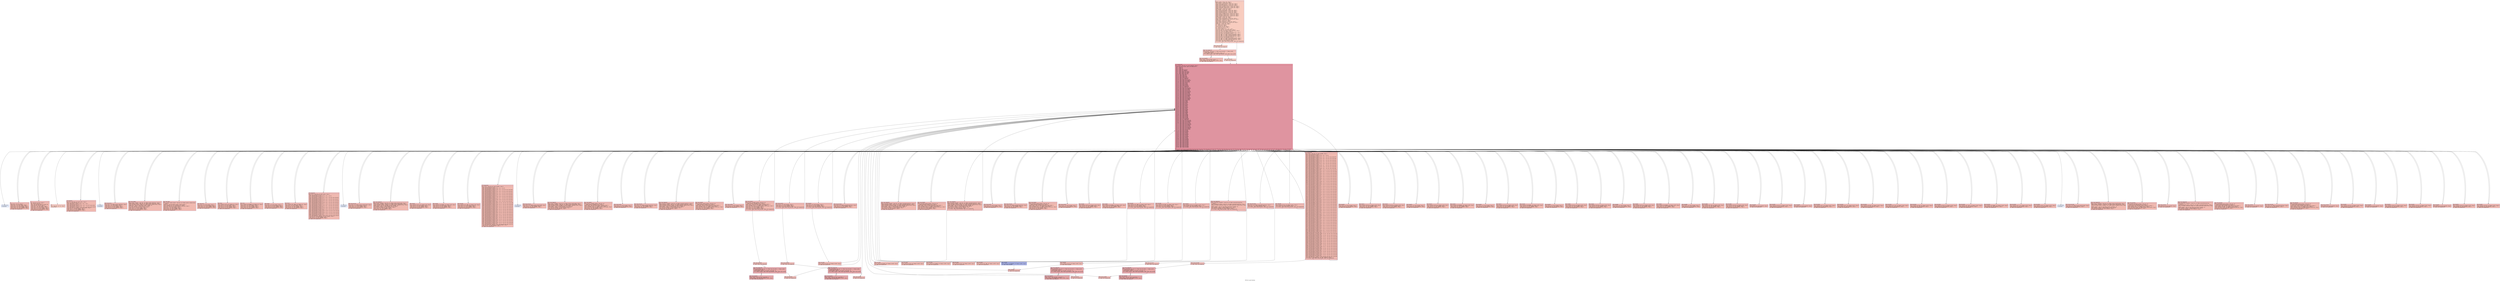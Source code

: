 digraph "CFG for 'is_even' function" {
	label="CFG for 'is_even' function";

	Node0x572b60436780 [shape=record,color="#3d50c3ff", style=filled, fillcolor="#f08b6e70" fontname="Courier",label="{1:\l|  %dummy.var245 = alloca i32, align 4\l  %cff.state175 = alloca i32, align 4\l  %fake.counter.phialloca170 = alloca i32, align 4\l  %fake.counter138.phialloca = alloca i32, align 4\l  %fake.counter145.phialloca = alloca i32, align 4\l  %fake.counter.reload171.alloca = alloca i32, align 4\l  %fake.counter138.reload.alloca = alloca i32, align 4\l  %fake.counter145.reload.alloca = alloca i32, align 4\l  %dummy.var127 = alloca i32, align 4\l  %cff.state96 = alloca i32, align 4\l  %fake.counter.phialloca90 = alloca i32, align 4\l  %fake.counter51.phialloca = alloca i32, align 4\l  %fake.counter58.phialloca = alloca i32, align 4\l  %fake.counter65.phialloca = alloca i32, align 4\l  %fake.counter.reload91.alloca = alloca i32, align 4\l  %fake.counter51.reload.alloca = alloca i32, align 4\l  %fake.counter58.reload.alloca = alloca i32, align 4\l  %fake.counter65.reload.alloca = alloca i32, align 4\l  %dummy.var40 = alloca i32, align 4\l  %cff.state22 = alloca i32, align 4\l  %fake.counter.phialloca19 = alloca i32, align 4\l  %fake.counter.reload20.alloca = alloca i32, align 4\l  %dummy.var8 = alloca i32, align 4\l  %cff.state2 = alloca i32, align 4\l  %fake.counter.phialloca = alloca i32, align 4\l  %fake.counter.reload.alloca = alloca i32, align 4\l  %dummy.var = alloca i32, align 4\l  %cff.state = alloca i32, align 4\l  %2 = alloca i32, align 4\l  %3 = alloca i32, align 4\l  store i32 %0, ptr %3, align 4\l  %4 = load i32, ptr %3, align 4\l  %5 = icmp eq i32 %4, 0\l  %cff.init = select i1 %5, i32 1, i32 2\l  store i32 %cff.init, ptr %cff.state, align 4\l  store i32 undef, ptr %fake.counter.phialloca, align 4\l  store i32 4, ptr %cff.state2, align 4\l  store i32 undef, ptr %fake.counter.phialloca19, align 4\l  store i32 14, ptr %cff.state22, align 4\l  store i32 undef, ptr %fake.counter.phialloca90, align 4\l  store i32 undef, ptr %fake.counter51.phialloca, align 4\l  store i32 undef, ptr %fake.counter58.phialloca, align 4\l  store i32 undef, ptr %fake.counter65.phialloca, align 4\l  store i32 24, ptr %cff.state96, align 4\l  store i32 undef, ptr %fake.counter.phialloca170, align 4\l  store i32 undef, ptr %fake.counter138.phialloca, align 4\l  store i32 undef, ptr %fake.counter145.phialloca, align 4\l  store i32 64, ptr %cff.state175, align 4\l  br i1 false, label %fake.loop.entry246, label %cff.dispatch176\l|{<s0>T|<s1>F}}"];
	Node0x572b60436780:s0 -> Node0x572b60560d80;
	Node0x572b60436780:s1 -> Node0x572b604ed6b0;
	Node0x572b60436a90 [shape=record,color="#3d50c3ff", style=filled, fillcolor="#de614d70" fontname="Courier",label="{6:\l|  store i32 1, ptr %2, align 4\l  store i32 3, ptr %cff.state, align 4\l  store i32 4, ptr %cff.state2, align 4\l  store i32 14, ptr %cff.state22, align 4\l  store i32 24, ptr %cff.state96, align 4\l  store i32 64, ptr %cff.state175, align 4\l  br label %cff.dispatch176\l}"];
	Node0x572b60436a90 -> Node0x572b604ed6b0;
	Node0x572b60436af0 [shape=record,color="#3d50c3ff", style=filled, fillcolor="#de614d70" fontname="Courier",label="{7:\l|  %8 = load i32, ptr %3, align 4\l  %9 = sub nsw i32 %8, 1\l  %10 = call i32 @is_odd(i32 noundef %9)\l  store i32 %10, ptr %2, align 4\l  store i32 3, ptr %cff.state, align 4\l  store i32 4, ptr %cff.state2, align 4\l  store i32 14, ptr %cff.state22, align 4\l  store i32 24, ptr %cff.state96, align 4\l  store i32 64, ptr %cff.state175, align 4\l  br label %cff.dispatch176\l}"];
	Node0x572b60436af0 -> Node0x572b604ed6b0;
	Node0x572b60436ca0 [shape=record,color="#3d50c3ff", style=filled, fillcolor="#f08b6e70" fontname="Courier",label="{11:\l|  %12 = load i32, ptr %2, align 4\l  ret i32 %12\l}"];
	Node0x572b60448760 [shape=record,color="#3d50c3ff", style=filled, fillcolor="#de614d70" fontname="Courier",label="{cff.dispatch:\l|  %cff.cur = load i32, ptr %cff.state, align 4\l  %13 = icmp eq i32 %cff.cur, 1\l  %cff.case.select = select i1 %13, i32 1, i32 5\l  %14 = icmp eq i32 %cff.cur, 2\l  %cff.case.select6 = select i1 %14, i32 2, i32 %cff.case.select\l  %15 = icmp eq i32 %cff.cur, 3\l  %cff.case.select7 = select i1 %15, i32 3, i32 %cff.case.select6\l  store i32 %cff.case.select7, ptr %cff.state2, align 4\l  store i32 14, ptr %cff.state22, align 4\l  store i32 24, ptr %cff.state96, align 4\l  store i32 64, ptr %cff.state175, align 4\l  br label %cff.dispatch176\l}"];
	Node0x572b60448760 -> Node0x572b604ed6b0;
	Node0x572b604487f0 [shape=record,color="#3d50c3ff", style=filled, fillcolor="#c7d7f070" fontname="Courier",label="{cff.default:\l|  unreachable\l}"];
	Node0x572b6044f770 [shape=record,color="#3d50c3ff", style=filled, fillcolor="#de614d70" fontname="Courier",label="{fake.loop.entry:\l|  store i32 0, ptr %fake.counter.phialloca, align 4\l  store i32 7, ptr %cff.state2, align 4\l  store i32 14, ptr %cff.state22, align 4\l  store i32 24, ptr %cff.state96, align 4\l  store i32 64, ptr %cff.state175, align 4\l  br label %cff.dispatch176\l}"];
	Node0x572b6044f770 -> Node0x572b604ed6b0;
	Node0x572b6044f800 [shape=record,color="#3d50c3ff", style=filled, fillcolor="#de614d70" fontname="Courier",label="{fake.loop.header:\l|  %fake.counter.reload1 = load i32, ptr %fake.counter.phialloca, align 4\l  %fake.counter.reload = load i32, ptr %fake.counter.phialloca, align 4\l  store i32 %fake.counter.reload, ptr %fake.counter.reload.alloca, align 4\l  %fake.cond = icmp slt i32 %fake.counter.reload1, 10\l  %cff.next = select i1 %fake.cond, i32 8, i32 9\l  store i32 %cff.next, ptr %cff.state2, align 4\l  store i32 14, ptr %cff.state22, align 4\l  store i32 24, ptr %cff.state96, align 4\l  store i32 64, ptr %cff.state175, align 4\l  br label %cff.dispatch176\l}"];
	Node0x572b6044f800 -> Node0x572b604ed6b0;
	Node0x572b6044f890 [shape=record,color="#3d50c3ff", style=filled, fillcolor="#de614d70" fontname="Courier",label="{fake.loop.body:\l|  %fake.counter.reload.reload = load i32, ptr %fake.counter.reload.alloca,\l... align 4\l  %fake.inc = add i32 %fake.counter.reload.reload, 1\l  store volatile i32 120, ptr %dummy.var, align 4\l  store i32 %fake.inc, ptr %fake.counter.phialloca, align 4\l  store i32 7, ptr %cff.state2, align 4\l  store i32 14, ptr %cff.state22, align 4\l  store i32 24, ptr %cff.state96, align 4\l  store i32 64, ptr %cff.state175, align 4\l  br label %cff.dispatch176\l}"];
	Node0x572b6044f890 -> Node0x572b604ed6b0;
	Node0x572b6044f920 [shape=record,color="#3d50c3ff", style=filled, fillcolor="#de614d70" fontname="Courier",label="{fake.loop.exit:\l|  store i32 4, ptr %cff.state2, align 4\l  store i32 14, ptr %cff.state22, align 4\l  store i32 24, ptr %cff.state96, align 4\l  store i32 64, ptr %cff.state175, align 4\l  br label %cff.dispatch176\l}"];
	Node0x572b6044f920 -> Node0x572b604ed6b0;
	Node0x572b60450130 [shape=record,color="#3d50c3ff", style=filled, fillcolor="#de614d70" fontname="Courier",label="{fake.then:\l|  store volatile i32 70, ptr %dummy.var, align 4\l  store i32 12, ptr %cff.state2, align 4\l  store i32 14, ptr %cff.state22, align 4\l  store i32 24, ptr %cff.state96, align 4\l  store i32 64, ptr %cff.state175, align 4\l  br label %cff.dispatch176\l}"];
	Node0x572b60450130 -> Node0x572b604ed6b0;
	Node0x572b604501c0 [shape=record,color="#3d50c3ff", style=filled, fillcolor="#de614d70" fontname="Courier",label="{fake.else:\l|  store volatile i32 967680, ptr %dummy.var, align 4\l  store i32 12, ptr %cff.state2, align 4\l  store i32 14, ptr %cff.state22, align 4\l  store i32 24, ptr %cff.state96, align 4\l  store i32 64, ptr %cff.state175, align 4\l  br label %cff.dispatch176\l}"];
	Node0x572b604501c0 -> Node0x572b604ed6b0;
	Node0x572b60450250 [shape=record,color="#3d50c3ff", style=filled, fillcolor="#de614d70" fontname="Courier",label="{fake.merge:\l|  store i32 4, ptr %cff.state2, align 4\l  store i32 14, ptr %cff.state22, align 4\l  store i32 24, ptr %cff.state96, align 4\l  store i32 64, ptr %cff.state175, align 4\l  br label %cff.dispatch176\l}"];
	Node0x572b60450250 -> Node0x572b604ed6b0;
	Node0x572b60450670 [shape=record,color="#3d50c3ff", style=filled, fillcolor="#de614d70" fontname="Courier",label="{fake.block:\l|  store volatile i32 -8200, ptr %dummy.var, align 4\l  store i32 4, ptr %cff.state2, align 4\l  store i32 14, ptr %cff.state22, align 4\l  store i32 24, ptr %cff.state96, align 4\l  store i32 64, ptr %cff.state175, align 4\l  br label %cff.dispatch176\l}"];
	Node0x572b60450670 -> Node0x572b604ed6b0;
	Node0x572b6044fa60 [shape=record,color="#3d50c3ff", style=filled, fillcolor="#de614d70" fontname="Courier",label="{cff.dispatch3:\l|  %cff.cur5 = load i32, ptr %cff.state2, align 4\l  %16 = icmp eq i32 %cff.cur5, 1\l  %cff.case.select26 = select i1 %16, i32 1, i32 15\l  %17 = icmp eq i32 %cff.cur5, 2\l  %cff.case.select27 = select i1 %17, i32 2, i32 %cff.case.select26\l  %18 = icmp eq i32 %cff.cur5, 3\l  %cff.case.select28 = select i1 %18, i32 3, i32 %cff.case.select27\l  %19 = icmp eq i32 %cff.cur5, 4\l  %cff.case.select29 = select i1 %19, i32 4, i32 %cff.case.select28\l  %20 = icmp eq i32 %cff.cur5, 5\l  %cff.case.select30 = select i1 %20, i32 5, i32 %cff.case.select29\l  %21 = icmp eq i32 %cff.cur5, 6\l  %cff.case.select31 = select i1 %21, i32 6, i32 %cff.case.select30\l  %22 = icmp eq i32 %cff.cur5, 7\l  %cff.case.select32 = select i1 %22, i32 7, i32 %cff.case.select31\l  %23 = icmp eq i32 %cff.cur5, 8\l  %cff.case.select33 = select i1 %23, i32 8, i32 %cff.case.select32\l  %24 = icmp eq i32 %cff.cur5, 9\l  %cff.case.select34 = select i1 %24, i32 9, i32 %cff.case.select33\l  %25 = icmp eq i32 %cff.cur5, 10\l  %cff.case.select35 = select i1 %25, i32 10, i32 %cff.case.select34\l  %26 = icmp eq i32 %cff.cur5, 11\l  %cff.case.select36 = select i1 %26, i32 11, i32 %cff.case.select35\l  %27 = icmp eq i32 %cff.cur5, 12\l  %cff.case.select37 = select i1 %27, i32 12, i32 %cff.case.select36\l  %28 = icmp eq i32 %cff.cur5, 13\l  %cff.case.select38 = select i1 %28, i32 13, i32 %cff.case.select37\l  store i32 %cff.case.select38, ptr %cff.state22, align 4\l  store i32 24, ptr %cff.state96, align 4\l  store i32 64, ptr %cff.state175, align 4\l  br label %cff.dispatch176\l}"];
	Node0x572b6044fa60 -> Node0x572b604ed6b0;
	Node0x572b6044fac0 [shape=record,color="#3d50c3ff", style=filled, fillcolor="#c7d7f070" fontname="Courier",label="{cff.default4:\l|  unreachable\l}"];
	Node0x572b604695e0 [shape=record,color="#3d50c3ff", style=filled, fillcolor="#de614d70" fontname="Courier",label="{fake.loop.entry9:\l|  store i32 0, ptr %fake.counter.phialloca19, align 4\l  store i32 17, ptr %cff.state22, align 4\l  store i32 24, ptr %cff.state96, align 4\l  store i32 64, ptr %cff.state175, align 4\l  br label %cff.dispatch176\l}"];
	Node0x572b604695e0 -> Node0x572b604ed6b0;
	Node0x572b60469640 [shape=record,color="#3d50c3ff", style=filled, fillcolor="#de614d70" fontname="Courier",label="{fake.loop.header10:\l|  %fake.counter.reload21 = load i32, ptr %fake.counter.phialloca19, align 4\l  %fake.counter.reload20 = load i32, ptr %fake.counter.phialloca19, align 4\l  store i32 %fake.counter.reload20, ptr %fake.counter.reload20.alloca, align 4\l  %fake.cond13 = icmp slt i32 %fake.counter.reload21, 10\l  %cff.next39 = select i1 %fake.cond13, i32 18, i32 19\l  store i32 %cff.next39, ptr %cff.state22, align 4\l  store i32 24, ptr %cff.state96, align 4\l  store i32 64, ptr %cff.state175, align 4\l  br label %cff.dispatch176\l}"];
	Node0x572b60469640 -> Node0x572b604ed6b0;
	Node0x572b604696d0 [shape=record,color="#3d50c3ff", style=filled, fillcolor="#de614d70" fontname="Courier",label="{fake.loop.body11:\l|  %fake.counter.reload20.reload = load i32, ptr\l... %fake.counter.reload20.alloca, align 4\l  %fake.inc14 = add i32 %fake.counter.reload20.reload, 1\l  store volatile i32 675, ptr %dummy.var8, align 4\l  store i32 %fake.inc14, ptr %fake.counter.phialloca19, align 4\l  store i32 17, ptr %cff.state22, align 4\l  store i32 24, ptr %cff.state96, align 4\l  store i32 64, ptr %cff.state175, align 4\l  br i1 false, label %fake.loop.entry259, label %cff.dispatch176\l|{<s0>T|<s1>F}}"];
	Node0x572b604696d0:s0 -> Node0x572b60561ca0;
	Node0x572b604696d0:s1 -> Node0x572b604ed6b0;
	Node0x572b60469760 [shape=record,color="#3d50c3ff", style=filled, fillcolor="#de614d70" fontname="Courier",label="{fake.loop.exit12:\l|  store i32 14, ptr %cff.state22, align 4\l  store i32 24, ptr %cff.state96, align 4\l  store i32 64, ptr %cff.state175, align 4\l  br i1 false, label %fake.loop.entry252, label %cff.dispatch176\l|{<s0>T|<s1>F}}"];
	Node0x572b60469760:s0 -> Node0x572b60561480;
	Node0x572b60469760:s1 -> Node0x572b604ed6b0;
	Node0x572b60469e30 [shape=record,color="#3d50c3ff", style=filled, fillcolor="#de614d70" fontname="Courier",label="{fake.then15:\l|  store volatile i32 70, ptr %dummy.var8, align 4\l  store i32 22, ptr %cff.state22, align 4\l  store i32 24, ptr %cff.state96, align 4\l  store i32 64, ptr %cff.state175, align 4\l  br label %cff.dispatch176\l}"];
	Node0x572b60469e30 -> Node0x572b604ed6b0;
	Node0x572b60469ec0 [shape=record,color="#3d50c3ff", style=filled, fillcolor="#de614d70" fontname="Courier",label="{fake.else16:\l|  store volatile i32 967680, ptr %dummy.var8, align 4\l  store i32 22, ptr %cff.state22, align 4\l  store i32 24, ptr %cff.state96, align 4\l  store i32 64, ptr %cff.state175, align 4\l  br label %cff.dispatch176\l}"];
	Node0x572b60469ec0 -> Node0x572b604ed6b0;
	Node0x572b60469f50 [shape=record,color="#3d50c3ff", style=filled, fillcolor="#de614d70" fontname="Courier",label="{fake.merge17:\l|  store i32 14, ptr %cff.state22, align 4\l  store i32 24, ptr %cff.state96, align 4\l  store i32 64, ptr %cff.state175, align 4\l  br i1 false, label %fake.block284, label %cff.dispatch176\l|{<s0>T|<s1>F}}"];
	Node0x572b60469f50:s0 -> Node0x572b60563c80;
	Node0x572b60469f50:s1 -> Node0x572b604ed6b0;
	Node0x572b6046a2b0 [shape=record,color="#3d50c3ff", style=filled, fillcolor="#de614d70" fontname="Courier",label="{fake.block18:\l|  store volatile i32 -1694, ptr %dummy.var8, align 4\l  store i32 14, ptr %cff.state22, align 4\l  store i32 24, ptr %cff.state96, align 4\l  store i32 64, ptr %cff.state175, align 4\l  br label %cff.dispatch176\l}"];
	Node0x572b6046a2b0 -> Node0x572b604ed6b0;
	Node0x572b604698a0 [shape=record,color="#3d50c3ff", style=filled, fillcolor="#de614d70" fontname="Courier",label="{cff.dispatch23:\l|  %cff.cur25 = load i32, ptr %cff.state22, align 4\l  %29 = icmp eq i32 %cff.cur25, 1\l  %cff.case.select100 = select i1 %29, i32 1, i32 25\l  %30 = icmp eq i32 %cff.cur25, 2\l  %cff.case.select101 = select i1 %30, i32 2, i32 %cff.case.select100\l  %31 = icmp eq i32 %cff.cur25, 3\l  %cff.case.select102 = select i1 %31, i32 3, i32 %cff.case.select101\l  %32 = icmp eq i32 %cff.cur25, 4\l  %cff.case.select103 = select i1 %32, i32 4, i32 %cff.case.select102\l  %33 = icmp eq i32 %cff.cur25, 5\l  %cff.case.select104 = select i1 %33, i32 5, i32 %cff.case.select103\l  %34 = icmp eq i32 %cff.cur25, 6\l  %cff.case.select105 = select i1 %34, i32 6, i32 %cff.case.select104\l  %35 = icmp eq i32 %cff.cur25, 7\l  %cff.case.select106 = select i1 %35, i32 7, i32 %cff.case.select105\l  %36 = icmp eq i32 %cff.cur25, 8\l  %cff.case.select107 = select i1 %36, i32 8, i32 %cff.case.select106\l  %37 = icmp eq i32 %cff.cur25, 9\l  %cff.case.select108 = select i1 %37, i32 9, i32 %cff.case.select107\l  %38 = icmp eq i32 %cff.cur25, 10\l  %cff.case.select109 = select i1 %38, i32 10, i32 %cff.case.select108\l  %39 = icmp eq i32 %cff.cur25, 11\l  %cff.case.select110 = select i1 %39, i32 11, i32 %cff.case.select109\l  %40 = icmp eq i32 %cff.cur25, 12\l  %cff.case.select111 = select i1 %40, i32 12, i32 %cff.case.select110\l  %41 = icmp eq i32 %cff.cur25, 13\l  %cff.case.select112 = select i1 %41, i32 13, i32 %cff.case.select111\l  %42 = icmp eq i32 %cff.cur25, 14\l  %cff.case.select113 = select i1 %42, i32 14, i32 %cff.case.select112\l  %43 = icmp eq i32 %cff.cur25, 15\l  %cff.case.select114 = select i1 %43, i32 15, i32 %cff.case.select113\l  %44 = icmp eq i32 %cff.cur25, 16\l  %cff.case.select115 = select i1 %44, i32 16, i32 %cff.case.select114\l  %45 = icmp eq i32 %cff.cur25, 17\l  %cff.case.select116 = select i1 %45, i32 17, i32 %cff.case.select115\l  %46 = icmp eq i32 %cff.cur25, 18\l  %cff.case.select117 = select i1 %46, i32 18, i32 %cff.case.select116\l  %47 = icmp eq i32 %cff.cur25, 19\l  %cff.case.select118 = select i1 %47, i32 19, i32 %cff.case.select117\l  %48 = icmp eq i32 %cff.cur25, 20\l  %cff.case.select119 = select i1 %48, i32 20, i32 %cff.case.select118\l  %49 = icmp eq i32 %cff.cur25, 21\l  %cff.case.select120 = select i1 %49, i32 21, i32 %cff.case.select119\l  %50 = icmp eq i32 %cff.cur25, 22\l  %cff.case.select121 = select i1 %50, i32 22, i32 %cff.case.select120\l  %51 = icmp eq i32 %cff.cur25, 23\l  %cff.case.select122 = select i1 %51, i32 23, i32 %cff.case.select121\l  store i32 %cff.case.select122, ptr %cff.state96, align 4\l  store i32 64, ptr %cff.state175, align 4\l  br label %cff.dispatch176\l}"];
	Node0x572b604698a0 -> Node0x572b604ed6b0;
	Node0x572b60469900 [shape=record,color="#3d50c3ff", style=filled, fillcolor="#c7d7f070" fontname="Courier",label="{cff.default24:\l|  unreachable\l}"];
	Node0x572b6049cff0 [shape=record,color="#3d50c3ff", style=filled, fillcolor="#de614d70" fontname="Courier",label="{fake.loop.entry41:\l|  store i32 0, ptr %fake.counter.phialloca90, align 4\l  store i32 27, ptr %cff.state96, align 4\l  store i32 64, ptr %cff.state175, align 4\l  br label %cff.dispatch176\l}"];
	Node0x572b6049cff0 -> Node0x572b604ed6b0;
	Node0x572b6049d050 [shape=record,color="#3d50c3ff", style=filled, fillcolor="#de614d70" fontname="Courier",label="{fake.loop.header42:\l|  %fake.counter.reload92 = load i32, ptr %fake.counter.phialloca90, align 4\l  %fake.counter.reload91 = load i32, ptr %fake.counter.phialloca90, align 4\l  store i32 %fake.counter.reload91, ptr %fake.counter.reload91.alloca, align 4\l  %fake.cond45 = icmp slt i32 %fake.counter.reload92, 10\l  %cff.next123 = select i1 %fake.cond45, i32 28, i32 29\l  store i32 %cff.next123, ptr %cff.state96, align 4\l  store i32 64, ptr %cff.state175, align 4\l  br label %cff.dispatch176\l}"];
	Node0x572b6049d050 -> Node0x572b604ed6b0;
	Node0x572b6049d0e0 [shape=record,color="#3d50c3ff", style=filled, fillcolor="#de614d70" fontname="Courier",label="{fake.loop.body43:\l|  %fake.counter.reload91.reload = load i32, ptr\l... %fake.counter.reload91.alloca, align 4\l  %fake.inc46 = add i32 %fake.counter.reload91.reload, 1\l  store volatile i32 756, ptr %dummy.var40, align 4\l  store i32 %fake.inc46, ptr %fake.counter.phialloca90, align 4\l  store i32 27, ptr %cff.state96, align 4\l  store i32 64, ptr %cff.state175, align 4\l  br label %cff.dispatch176\l}"];
	Node0x572b6049d0e0 -> Node0x572b604ed6b0;
	Node0x572b6049d170 [shape=record,color="#3d50c3ff", style=filled, fillcolor="#de614d70" fontname="Courier",label="{fake.loop.exit44:\l|  store i32 24, ptr %cff.state96, align 4\l  store i32 64, ptr %cff.state175, align 4\l  br label %cff.dispatch176\l}"];
	Node0x572b6049d170 -> Node0x572b604ed6b0;
	Node0x572b6049d750 [shape=record,color="#3d50c3ff", style=filled, fillcolor="#de614d70" fontname="Courier",label="{fake.loop.entry47:\l|  store i32 0, ptr %fake.counter51.phialloca, align 4\l  store i32 31, ptr %cff.state96, align 4\l  store i32 64, ptr %cff.state175, align 4\l  br label %cff.dispatch176\l}"];
	Node0x572b6049d750 -> Node0x572b604ed6b0;
	Node0x572b6049d7e0 [shape=record,color="#3d50c3ff", style=filled, fillcolor="#de614d70" fontname="Courier",label="{fake.loop.header48:\l|  %fake.counter51.reload93 = load i32, ptr %fake.counter51.phialloca, align 4\l  %fake.counter51.reload = load i32, ptr %fake.counter51.phialloca, align 4\l  store i32 %fake.counter51.reload, ptr %fake.counter51.reload.alloca, align 4\l  %fake.cond52 = icmp slt i32 %fake.counter51.reload93, 10\l  %cff.next124 = select i1 %fake.cond52, i32 32, i32 33\l  store i32 %cff.next124, ptr %cff.state96, align 4\l  store i32 64, ptr %cff.state175, align 4\l  br label %cff.dispatch176\l}"];
	Node0x572b6049d7e0 -> Node0x572b604ed6b0;
	Node0x572b6049d870 [shape=record,color="#3d50c3ff", style=filled, fillcolor="#de614d70" fontname="Courier",label="{fake.loop.body49:\l|  %fake.counter51.reload.reload = load i32, ptr\l... %fake.counter51.reload.alloca, align 4\l  %fake.inc53 = add i32 %fake.counter51.reload.reload, 1\l  store volatile i32 30, ptr %dummy.var40, align 4\l  store i32 %fake.inc53, ptr %fake.counter51.phialloca, align 4\l  store i32 31, ptr %cff.state96, align 4\l  store i32 64, ptr %cff.state175, align 4\l  br label %cff.dispatch176\l}"];
	Node0x572b6049d870 -> Node0x572b604ed6b0;
	Node0x572b6049d900 [shape=record,color="#3d50c3ff", style=filled, fillcolor="#de614d70" fontname="Courier",label="{fake.loop.exit50:\l|  store i32 24, ptr %cff.state96, align 4\l  store i32 64, ptr %cff.state175, align 4\l  br label %cff.dispatch176\l}"];
	Node0x572b6049d900 -> Node0x572b604ed6b0;
	Node0x572b6049dee0 [shape=record,color="#3d50c3ff", style=filled, fillcolor="#de614d70" fontname="Courier",label="{fake.loop.entry54:\l|  store i32 0, ptr %fake.counter58.phialloca, align 4\l  store i32 35, ptr %cff.state96, align 4\l  store i32 64, ptr %cff.state175, align 4\l  br label %cff.dispatch176\l}"];
	Node0x572b6049dee0 -> Node0x572b604ed6b0;
	Node0x572b6049df70 [shape=record,color="#3d50c3ff", style=filled, fillcolor="#de614d70" fontname="Courier",label="{fake.loop.header55:\l|  %fake.counter58.reload94 = load i32, ptr %fake.counter58.phialloca, align 4\l  %fake.counter58.reload = load i32, ptr %fake.counter58.phialloca, align 4\l  store i32 %fake.counter58.reload, ptr %fake.counter58.reload.alloca, align 4\l  %fake.cond59 = icmp slt i32 %fake.counter58.reload94, 10\l  %cff.next125 = select i1 %fake.cond59, i32 36, i32 37\l  store i32 %cff.next125, ptr %cff.state96, align 4\l  store i32 64, ptr %cff.state175, align 4\l  br label %cff.dispatch176\l}"];
	Node0x572b6049df70 -> Node0x572b604ed6b0;
	Node0x572b6049e000 [shape=record,color="#3d50c3ff", style=filled, fillcolor="#de614d70" fontname="Courier",label="{fake.loop.body56:\l|  %fake.counter58.reload.reload = load i32, ptr\l... %fake.counter58.reload.alloca, align 4\l  %fake.inc60 = add i32 %fake.counter58.reload.reload, 1\l  store volatile i32 32, ptr %dummy.var40, align 4\l  store i32 %fake.inc60, ptr %fake.counter58.phialloca, align 4\l  store i32 35, ptr %cff.state96, align 4\l  store i32 64, ptr %cff.state175, align 4\l  br label %cff.dispatch176\l}"];
	Node0x572b6049e000 -> Node0x572b604ed6b0;
	Node0x572b6049e090 [shape=record,color="#3d50c3ff", style=filled, fillcolor="#de614d70" fontname="Courier",label="{fake.loop.exit57:\l|  store i32 24, ptr %cff.state96, align 4\l  store i32 64, ptr %cff.state175, align 4\l  br label %cff.dispatch176\l}"];
	Node0x572b6049e090 -> Node0x572b604ed6b0;
	Node0x572b6049e670 [shape=record,color="#3d50c3ff", style=filled, fillcolor="#de614d70" fontname="Courier",label="{fake.loop.entry61:\l|  store i32 0, ptr %fake.counter65.phialloca, align 4\l  store i32 39, ptr %cff.state96, align 4\l  store i32 64, ptr %cff.state175, align 4\l  br label %cff.dispatch176\l}"];
	Node0x572b6049e670 -> Node0x572b604ed6b0;
	Node0x572b6049e700 [shape=record,color="#3d50c3ff", style=filled, fillcolor="#de614d70" fontname="Courier",label="{fake.loop.header62:\l|  %fake.counter65.reload95 = load i32, ptr %fake.counter65.phialloca, align 4\l  %fake.counter65.reload = load i32, ptr %fake.counter65.phialloca, align 4\l  store i32 %fake.counter65.reload, ptr %fake.counter65.reload.alloca, align 4\l  %fake.cond66 = icmp slt i32 %fake.counter65.reload95, 10\l  %cff.next126 = select i1 %fake.cond66, i32 40, i32 41\l  store i32 %cff.next126, ptr %cff.state96, align 4\l  store i32 64, ptr %cff.state175, align 4\l  br i1 false, label %fake.block286, label %cff.dispatch176\l|{<s0>T|<s1>F}}"];
	Node0x572b6049e700:s0 -> Node0x572b605640d0;
	Node0x572b6049e700:s1 -> Node0x572b604ed6b0;
	Node0x572b6049e790 [shape=record,color="#3d50c3ff", style=filled, fillcolor="#de614d70" fontname="Courier",label="{fake.loop.body63:\l|  %fake.counter65.reload.reload = load i32, ptr\l... %fake.counter65.reload.alloca, align 4\l  %fake.inc67 = add i32 %fake.counter65.reload.reload, 1\l  store volatile i32 17, ptr %dummy.var40, align 4\l  store i32 %fake.inc67, ptr %fake.counter65.phialloca, align 4\l  store i32 39, ptr %cff.state96, align 4\l  store i32 64, ptr %cff.state175, align 4\l  br label %cff.dispatch176\l}"];
	Node0x572b6049e790 -> Node0x572b604ed6b0;
	Node0x572b6049e820 [shape=record,color="#3d50c3ff", style=filled, fillcolor="#de614d70" fontname="Courier",label="{fake.loop.exit64:\l|  store i32 24, ptr %cff.state96, align 4\l  store i32 64, ptr %cff.state175, align 4\l  br label %cff.dispatch176\l}"];
	Node0x572b6049e820 -> Node0x572b604ed6b0;
	Node0x572b6049ee00 [shape=record,color="#3d50c3ff", style=filled, fillcolor="#de614d70" fontname="Courier",label="{fake.then68:\l|  store volatile i32 70, ptr %dummy.var40, align 4\l  store i32 44, ptr %cff.state96, align 4\l  store i32 64, ptr %cff.state175, align 4\l  br label %cff.dispatch176\l}"];
	Node0x572b6049ee00 -> Node0x572b604ed6b0;
	Node0x572b6049ee90 [shape=record,color="#3d50c3ff", style=filled, fillcolor="#de614d70" fontname="Courier",label="{fake.else69:\l|  store volatile i32 967680, ptr %dummy.var40, align 4\l  store i32 44, ptr %cff.state96, align 4\l  store i32 64, ptr %cff.state175, align 4\l  br label %cff.dispatch176\l}"];
	Node0x572b6049ee90 -> Node0x572b604ed6b0;
	Node0x572b6049ef20 [shape=record,color="#3d50c3ff", style=filled, fillcolor="#de614d70" fontname="Courier",label="{fake.merge70:\l|  store i32 24, ptr %cff.state96, align 4\l  store i32 64, ptr %cff.state175, align 4\l  br label %cff.dispatch176\l}"];
	Node0x572b6049ef20 -> Node0x572b604ed6b0;
	Node0x572b60470520 [shape=record,color="#3d50c3ff", style=filled, fillcolor="#de614d70" fontname="Courier",label="{fake.then71:\l|  store volatile i32 45, ptr %dummy.var40, align 4\l  store i32 47, ptr %cff.state96, align 4\l  store i32 64, ptr %cff.state175, align 4\l  br label %cff.dispatch176\l}"];
	Node0x572b60470520 -> Node0x572b604ed6b0;
	Node0x572b604705b0 [shape=record,color="#3d50c3ff", style=filled, fillcolor="#de614d70" fontname="Courier",label="{fake.else72:\l|  store volatile i32 144, ptr %dummy.var40, align 4\l  store i32 47, ptr %cff.state96, align 4\l  store i32 64, ptr %cff.state175, align 4\l  br label %cff.dispatch176\l}"];
	Node0x572b604705b0 -> Node0x572b604ed6b0;
	Node0x572b60484a40 [shape=record,color="#3d50c3ff", style=filled, fillcolor="#de614d70" fontname="Courier",label="{fake.merge73:\l|  store i32 24, ptr %cff.state96, align 4\l  store i32 64, ptr %cff.state175, align 4\l  br label %cff.dispatch176\l}"];
	Node0x572b60484a40 -> Node0x572b604ed6b0;
	Node0x572b60484da0 [shape=record,color="#3d50c3ff", style=filled, fillcolor="#de614d70" fontname="Courier",label="{fake.then74:\l|  store volatile i32 78, ptr %dummy.var40, align 4\l  store i32 50, ptr %cff.state96, align 4\l  store i32 64, ptr %cff.state175, align 4\l  br label %cff.dispatch176\l}"];
	Node0x572b60484da0 -> Node0x572b604ed6b0;
	Node0x572b60484e30 [shape=record,color="#3d50c3ff", style=filled, fillcolor="#de614d70" fontname="Courier",label="{fake.else75:\l|  store volatile i32 8709120, ptr %dummy.var40, align 4\l  store i32 50, ptr %cff.state96, align 4\l  store i32 64, ptr %cff.state175, align 4\l  br label %cff.dispatch176\l}"];
	Node0x572b60484e30 -> Node0x572b604ed6b0;
	Node0x572b60484ec0 [shape=record,color="#3d50c3ff", style=filled, fillcolor="#de614d70" fontname="Courier",label="{fake.merge76:\l|  store i32 24, ptr %cff.state96, align 4\l  store i32 64, ptr %cff.state175, align 4\l  br label %cff.dispatch176\l}"];
	Node0x572b60484ec0 -> Node0x572b604ed6b0;
	Node0x572b60485000 [shape=record,color="#3d50c3ff", style=filled, fillcolor="#de614d70" fontname="Courier",label="{fake.then77:\l|  store volatile i32 70, ptr %dummy.var40, align 4\l  store i32 53, ptr %cff.state96, align 4\l  store i32 64, ptr %cff.state175, align 4\l  br label %cff.dispatch176\l}"];
	Node0x572b60485000 -> Node0x572b604ed6b0;
	Node0x572b604714b0 [shape=record,color="#3d50c3ff", style=filled, fillcolor="#de614d70" fontname="Courier",label="{fake.else78:\l|  store volatile i32 967680, ptr %dummy.var40, align 4\l  store i32 53, ptr %cff.state96, align 4\l  store i32 64, ptr %cff.state175, align 4\l  br label %cff.dispatch176\l}"];
	Node0x572b604714b0 -> Node0x572b604ed6b0;
	Node0x572b60471540 [shape=record,color="#3d50c3ff", style=filled, fillcolor="#de614d70" fontname="Courier",label="{fake.merge79:\l|  store i32 24, ptr %cff.state96, align 4\l  store i32 64, ptr %cff.state175, align 4\l  br label %cff.dispatch176\l}"];
	Node0x572b60471540 -> Node0x572b604ed6b0;
	Node0x572b604718a0 [shape=record,color="#3d50c3ff", style=filled, fillcolor="#de614d70" fontname="Courier",label="{fake.then80:\l|  store volatile i32 45, ptr %dummy.var40, align 4\l  store i32 56, ptr %cff.state96, align 4\l  store i32 64, ptr %cff.state175, align 4\l  br label %cff.dispatch176\l}"];
	Node0x572b604718a0 -> Node0x572b604ed6b0;
	Node0x572b60471930 [shape=record,color="#3d50c3ff", style=filled, fillcolor="#de614d70" fontname="Courier",label="{fake.else81:\l|  store volatile i32 144, ptr %dummy.var40, align 4\l  store i32 56, ptr %cff.state96, align 4\l  store i32 64, ptr %cff.state175, align 4\l  br label %cff.dispatch176\l}"];
	Node0x572b60471930 -> Node0x572b604ed6b0;
	Node0x572b604719c0 [shape=record,color="#3d50c3ff", style=filled, fillcolor="#de614d70" fontname="Courier",label="{fake.merge82:\l|  store i32 24, ptr %cff.state96, align 4\l  store i32 64, ptr %cff.state175, align 4\l  br label %cff.dispatch176\l}"];
	Node0x572b604719c0 -> Node0x572b604ed6b0;
	Node0x572b60471d20 [shape=record,color="#3d50c3ff", style=filled, fillcolor="#de614d70" fontname="Courier",label="{fake.then83:\l|  store volatile i32 70, ptr %dummy.var40, align 4\l  store i32 59, ptr %cff.state96, align 4\l  store i32 64, ptr %cff.state175, align 4\l  br label %cff.dispatch176\l}"];
	Node0x572b60471d20 -> Node0x572b604ed6b0;
	Node0x572b60471db0 [shape=record,color="#3d50c3ff", style=filled, fillcolor="#de614d70" fontname="Courier",label="{fake.else84:\l|  store volatile i32 967680, ptr %dummy.var40, align 4\l  store i32 59, ptr %cff.state96, align 4\l  store i32 64, ptr %cff.state175, align 4\l  br label %cff.dispatch176\l}"];
	Node0x572b60471db0 -> Node0x572b604ed6b0;
	Node0x572b60471e40 [shape=record,color="#3d50c3ff", style=filled, fillcolor="#de614d70" fontname="Courier",label="{fake.merge85:\l|  store i32 24, ptr %cff.state96, align 4\l  store i32 64, ptr %cff.state175, align 4\l  br label %cff.dispatch176\l}"];
	Node0x572b60471e40 -> Node0x572b604ed6b0;
	Node0x572b604721a0 [shape=record,color="#3d50c3ff", style=filled, fillcolor="#de614d70" fontname="Courier",label="{fake.block86:\l|  store volatile i32 1536, ptr %dummy.var40, align 4\l  store i32 24, ptr %cff.state96, align 4\l  store i32 64, ptr %cff.state175, align 4\l  br i1 false, label %fake.then280, label %cff.dispatch176\l|{<s0>T|<s1>F}}"];
	Node0x572b604721a0:s0 -> Node0x572b605634a0;
	Node0x572b604721a0:s1 -> Node0x572b604ed6b0;
	Node0x572b604723e0 [shape=record,color="#3d50c3ff", style=filled, fillcolor="#de614d70" fontname="Courier",label="{fake.block87:\l|  store volatile i32 -6480, ptr %dummy.var40, align 4\l  store i32 24, ptr %cff.state96, align 4\l  store i32 64, ptr %cff.state175, align 4\l  br i1 false, label %fake.block288, label %cff.dispatch176\l|{<s0>T|<s1>F}}"];
	Node0x572b604723e0:s0 -> Node0x572b605646a0;
	Node0x572b604723e0:s1 -> Node0x572b604ed6b0;
	Node0x572b60472710 [shape=record,color="#3d50c3ff", style=filled, fillcolor="#de614d70" fontname="Courier",label="{fake.block88:\l|  store volatile i32 -30, ptr %dummy.var40, align 4\l  store i32 24, ptr %cff.state96, align 4\l  store i32 64, ptr %cff.state175, align 4\l  br label %cff.dispatch176\l}"];
	Node0x572b60472710 -> Node0x572b604ed6b0;
	Node0x572b60472920 [shape=record,color="#3d50c3ff", style=filled, fillcolor="#de614d70" fontname="Courier",label="{fake.block89:\l|  store volatile i32 427, ptr %dummy.var40, align 4\l  store i32 24, ptr %cff.state96, align 4\l  store i32 64, ptr %cff.state175, align 4\l  br label %cff.dispatch176\l}"];
	Node0x572b60472920 -> Node0x572b604ed6b0;
	Node0x572b6049d2b0 [shape=record,color="#3d50c3ff", style=filled, fillcolor="#de614d70" fontname="Courier",label="{cff.dispatch97:\l|  %cff.cur99 = load i32, ptr %cff.state96, align 4\l  %52 = icmp eq i32 %cff.cur99, 1\l  %cff.case.select179 = select i1 %52, i32 1, i32 65\l  %53 = icmp eq i32 %cff.cur99, 2\l  %cff.case.select180 = select i1 %53, i32 2, i32 %cff.case.select179\l  %54 = icmp eq i32 %cff.cur99, 3\l  %cff.case.select181 = select i1 %54, i32 3, i32 %cff.case.select180\l  %55 = icmp eq i32 %cff.cur99, 4\l  %cff.case.select182 = select i1 %55, i32 4, i32 %cff.case.select181\l  %56 = icmp eq i32 %cff.cur99, 5\l  %cff.case.select183 = select i1 %56, i32 5, i32 %cff.case.select182\l  %57 = icmp eq i32 %cff.cur99, 6\l  %cff.case.select184 = select i1 %57, i32 6, i32 %cff.case.select183\l  %58 = icmp eq i32 %cff.cur99, 7\l  %cff.case.select185 = select i1 %58, i32 7, i32 %cff.case.select184\l  %59 = icmp eq i32 %cff.cur99, 8\l  %cff.case.select186 = select i1 %59, i32 8, i32 %cff.case.select185\l  %60 = icmp eq i32 %cff.cur99, 9\l  %cff.case.select187 = select i1 %60, i32 9, i32 %cff.case.select186\l  %61 = icmp eq i32 %cff.cur99, 10\l  %cff.case.select188 = select i1 %61, i32 10, i32 %cff.case.select187\l  %62 = icmp eq i32 %cff.cur99, 11\l  %cff.case.select189 = select i1 %62, i32 11, i32 %cff.case.select188\l  %63 = icmp eq i32 %cff.cur99, 12\l  %cff.case.select190 = select i1 %63, i32 12, i32 %cff.case.select189\l  %64 = icmp eq i32 %cff.cur99, 13\l  %cff.case.select191 = select i1 %64, i32 13, i32 %cff.case.select190\l  %65 = icmp eq i32 %cff.cur99, 14\l  %cff.case.select192 = select i1 %65, i32 14, i32 %cff.case.select191\l  %66 = icmp eq i32 %cff.cur99, 15\l  %cff.case.select193 = select i1 %66, i32 15, i32 %cff.case.select192\l  %67 = icmp eq i32 %cff.cur99, 16\l  %cff.case.select194 = select i1 %67, i32 16, i32 %cff.case.select193\l  %68 = icmp eq i32 %cff.cur99, 17\l  %cff.case.select195 = select i1 %68, i32 17, i32 %cff.case.select194\l  %69 = icmp eq i32 %cff.cur99, 18\l  %cff.case.select196 = select i1 %69, i32 18, i32 %cff.case.select195\l  %70 = icmp eq i32 %cff.cur99, 19\l  %cff.case.select197 = select i1 %70, i32 19, i32 %cff.case.select196\l  %71 = icmp eq i32 %cff.cur99, 20\l  %cff.case.select198 = select i1 %71, i32 20, i32 %cff.case.select197\l  %72 = icmp eq i32 %cff.cur99, 21\l  %cff.case.select199 = select i1 %72, i32 21, i32 %cff.case.select198\l  %73 = icmp eq i32 %cff.cur99, 22\l  %cff.case.select200 = select i1 %73, i32 22, i32 %cff.case.select199\l  %74 = icmp eq i32 %cff.cur99, 23\l  %cff.case.select201 = select i1 %74, i32 23, i32 %cff.case.select200\l  %75 = icmp eq i32 %cff.cur99, 24\l  %cff.case.select202 = select i1 %75, i32 24, i32 %cff.case.select201\l  %76 = icmp eq i32 %cff.cur99, 25\l  %cff.case.select203 = select i1 %76, i32 25, i32 %cff.case.select202\l  %77 = icmp eq i32 %cff.cur99, 26\l  %cff.case.select204 = select i1 %77, i32 26, i32 %cff.case.select203\l  %78 = icmp eq i32 %cff.cur99, 27\l  %cff.case.select205 = select i1 %78, i32 27, i32 %cff.case.select204\l  %79 = icmp eq i32 %cff.cur99, 28\l  %cff.case.select206 = select i1 %79, i32 28, i32 %cff.case.select205\l  %80 = icmp eq i32 %cff.cur99, 29\l  %cff.case.select207 = select i1 %80, i32 29, i32 %cff.case.select206\l  %81 = icmp eq i32 %cff.cur99, 30\l  %cff.case.select208 = select i1 %81, i32 30, i32 %cff.case.select207\l  %82 = icmp eq i32 %cff.cur99, 31\l  %cff.case.select209 = select i1 %82, i32 31, i32 %cff.case.select208\l  %83 = icmp eq i32 %cff.cur99, 32\l  %cff.case.select210 = select i1 %83, i32 32, i32 %cff.case.select209\l  %84 = icmp eq i32 %cff.cur99, 33\l  %cff.case.select211 = select i1 %84, i32 33, i32 %cff.case.select210\l  %85 = icmp eq i32 %cff.cur99, 34\l  %cff.case.select212 = select i1 %85, i32 34, i32 %cff.case.select211\l  %86 = icmp eq i32 %cff.cur99, 35\l  %cff.case.select213 = select i1 %86, i32 35, i32 %cff.case.select212\l  %87 = icmp eq i32 %cff.cur99, 36\l  %cff.case.select214 = select i1 %87, i32 36, i32 %cff.case.select213\l  %88 = icmp eq i32 %cff.cur99, 37\l  %cff.case.select215 = select i1 %88, i32 37, i32 %cff.case.select214\l  %89 = icmp eq i32 %cff.cur99, 38\l  %cff.case.select216 = select i1 %89, i32 38, i32 %cff.case.select215\l  %90 = icmp eq i32 %cff.cur99, 39\l  %cff.case.select217 = select i1 %90, i32 39, i32 %cff.case.select216\l  %91 = icmp eq i32 %cff.cur99, 40\l  %cff.case.select218 = select i1 %91, i32 40, i32 %cff.case.select217\l  %92 = icmp eq i32 %cff.cur99, 41\l  %cff.case.select219 = select i1 %92, i32 41, i32 %cff.case.select218\l  %93 = icmp eq i32 %cff.cur99, 42\l  %cff.case.select220 = select i1 %93, i32 42, i32 %cff.case.select219\l  %94 = icmp eq i32 %cff.cur99, 43\l  %cff.case.select221 = select i1 %94, i32 43, i32 %cff.case.select220\l  %95 = icmp eq i32 %cff.cur99, 44\l  %cff.case.select222 = select i1 %95, i32 44, i32 %cff.case.select221\l  %96 = icmp eq i32 %cff.cur99, 45\l  %cff.case.select223 = select i1 %96, i32 45, i32 %cff.case.select222\l  %97 = icmp eq i32 %cff.cur99, 46\l  %cff.case.select224 = select i1 %97, i32 46, i32 %cff.case.select223\l  %98 = icmp eq i32 %cff.cur99, 47\l  %cff.case.select225 = select i1 %98, i32 47, i32 %cff.case.select224\l  %99 = icmp eq i32 %cff.cur99, 48\l  %cff.case.select226 = select i1 %99, i32 48, i32 %cff.case.select225\l  %100 = icmp eq i32 %cff.cur99, 49\l  %cff.case.select227 = select i1 %100, i32 49, i32 %cff.case.select226\l  %101 = icmp eq i32 %cff.cur99, 50\l  %cff.case.select228 = select i1 %101, i32 50, i32 %cff.case.select227\l  %102 = icmp eq i32 %cff.cur99, 51\l  %cff.case.select229 = select i1 %102, i32 51, i32 %cff.case.select228\l  %103 = icmp eq i32 %cff.cur99, 52\l  %cff.case.select230 = select i1 %103, i32 52, i32 %cff.case.select229\l  %104 = icmp eq i32 %cff.cur99, 53\l  %cff.case.select231 = select i1 %104, i32 53, i32 %cff.case.select230\l  %105 = icmp eq i32 %cff.cur99, 54\l  %cff.case.select232 = select i1 %105, i32 54, i32 %cff.case.select231\l  %106 = icmp eq i32 %cff.cur99, 55\l  %cff.case.select233 = select i1 %106, i32 55, i32 %cff.case.select232\l  %107 = icmp eq i32 %cff.cur99, 56\l  %cff.case.select234 = select i1 %107, i32 56, i32 %cff.case.select233\l  %108 = icmp eq i32 %cff.cur99, 57\l  %cff.case.select235 = select i1 %108, i32 57, i32 %cff.case.select234\l  %109 = icmp eq i32 %cff.cur99, 58\l  %cff.case.select236 = select i1 %109, i32 58, i32 %cff.case.select235\l  %110 = icmp eq i32 %cff.cur99, 59\l  %cff.case.select237 = select i1 %110, i32 59, i32 %cff.case.select236\l  %111 = icmp eq i32 %cff.cur99, 60\l  %cff.case.select238 = select i1 %111, i32 60, i32 %cff.case.select237\l  %112 = icmp eq i32 %cff.cur99, 61\l  %cff.case.select239 = select i1 %112, i32 61, i32 %cff.case.select238\l  %113 = icmp eq i32 %cff.cur99, 62\l  %cff.case.select240 = select i1 %113, i32 62, i32 %cff.case.select239\l  %114 = icmp eq i32 %cff.cur99, 63\l  %cff.case.select241 = select i1 %114, i32 63, i32 %cff.case.select240\l  store i32 %cff.case.select241, ptr %cff.state175, align 4\l  br i1 false, label %fake.loop.entry266, label %cff.dispatch176\l|{<s0>T|<s1>F}}"];
	Node0x572b6049d2b0:s0 -> Node0x572b605624c0;
	Node0x572b6049d2b0:s1 -> Node0x572b604ed6b0;
	Node0x572b6049d310 [shape=record,color="#3d50c3ff", style=filled, fillcolor="#cbd8ee70" fontname="Courier",label="{cff.default98:\l|  unreachable\l}"];
	Node0x572b604ed3f0 [shape=record,color="#3d50c3ff", style=filled, fillcolor="#de614d70" fontname="Courier",label="{fake.loop.entry128:\l|  store i32 0, ptr %fake.counter.phialloca170, align 4\l  store i32 67, ptr %cff.state175, align 4\l  br label %cff.dispatch176\l}"];
	Node0x572b604ed3f0 -> Node0x572b604ed6b0;
	Node0x572b604ed450 [shape=record,color="#3d50c3ff", style=filled, fillcolor="#de614d70" fontname="Courier",label="{fake.loop.header129:\l|  %fake.counter.reload172 = load i32, ptr %fake.counter.phialloca170, align 4\l  %fake.counter.reload171 = load i32, ptr %fake.counter.phialloca170, align 4\l  store i32 %fake.counter.reload171, ptr %fake.counter.reload171.alloca, align\l... 4\l  %fake.cond132 = icmp slt i32 %fake.counter.reload172, 10\l  %cff.next242 = select i1 %fake.cond132, i32 68, i32 69\l  store i32 %cff.next242, ptr %cff.state175, align 4\l  br label %cff.dispatch176\l}"];
	Node0x572b604ed450 -> Node0x572b604ed6b0;
	Node0x572b604ed4e0 [shape=record,color="#3d50c3ff", style=filled, fillcolor="#de614d70" fontname="Courier",label="{fake.loop.body130:\l|  %fake.counter.reload171.reload = load i32, ptr\l... %fake.counter.reload171.alloca, align 4\l  %fake.inc133 = add i32 %fake.counter.reload171.reload, 1\l  store volatile i32 6, ptr %dummy.var127, align 4\l  store i32 %fake.inc133, ptr %fake.counter.phialloca170, align 4\l  store i32 67, ptr %cff.state175, align 4\l  br label %cff.dispatch176\l}"];
	Node0x572b604ed4e0 -> Node0x572b604ed6b0;
	Node0x572b604ed570 [shape=record,color="#3d50c3ff", style=filled, fillcolor="#de614d70" fontname="Courier",label="{fake.loop.exit131:\l|  store i32 64, ptr %cff.state175, align 4\l  br label %cff.dispatch176\l}"];
	Node0x572b604ed570 -> Node0x572b604ed6b0;
	Node0x572b604edac0 [shape=record,color="#3d50c3ff", style=filled, fillcolor="#de614d70" fontname="Courier",label="{fake.loop.entry134:\l|  store i32 0, ptr %fake.counter138.phialloca, align 4\l  store i32 71, ptr %cff.state175, align 4\l  br i1 false, label %fake.block287, label %cff.dispatch176\l|{<s0>T|<s1>F}}"];
	Node0x572b604edac0:s0 -> Node0x572b605643a0;
	Node0x572b604edac0:s1 -> Node0x572b604ed6b0;
	Node0x572b604edb50 [shape=record,color="#3d50c3ff", style=filled, fillcolor="#de614d70" fontname="Courier",label="{fake.loop.header135:\l|  %fake.counter138.reload173 = load i32, ptr %fake.counter138.phialloca,\l... align 4\l  %fake.counter138.reload = load i32, ptr %fake.counter138.phialloca, align 4\l  store i32 %fake.counter138.reload, ptr %fake.counter138.reload.alloca, align\l... 4\l  %fake.cond139 = icmp slt i32 %fake.counter138.reload173, 10\l  %cff.next243 = select i1 %fake.cond139, i32 72, i32 73\l  store i32 %cff.next243, ptr %cff.state175, align 4\l  br label %cff.dispatch176\l}"];
	Node0x572b604edb50 -> Node0x572b604ed6b0;
	Node0x572b604edbe0 [shape=record,color="#3d50c3ff", style=filled, fillcolor="#de614d70" fontname="Courier",label="{fake.loop.body136:\l|  %fake.counter138.reload.reload = load i32, ptr\l... %fake.counter138.reload.alloca, align 4\l  %fake.inc140 = add i32 %fake.counter138.reload.reload, 1\l  store volatile i32 9132, ptr %dummy.var127, align 4\l  store i32 %fake.inc140, ptr %fake.counter138.phialloca, align 4\l  store i32 71, ptr %cff.state175, align 4\l  br label %cff.dispatch176\l}"];
	Node0x572b604edbe0 -> Node0x572b604ed6b0;
	Node0x572b604edc70 [shape=record,color="#3d50c3ff", style=filled, fillcolor="#de614d70" fontname="Courier",label="{fake.loop.exit137:\l|  store i32 64, ptr %cff.state175, align 4\l  br label %cff.dispatch176\l}"];
	Node0x572b604edc70 -> Node0x572b604ed6b0;
	Node0x572b604ee340 [shape=record,color="#3d50c3ff", style=filled, fillcolor="#de614d70" fontname="Courier",label="{fake.loop.entry141:\l|  store i32 0, ptr %fake.counter145.phialloca, align 4\l  store i32 75, ptr %cff.state175, align 4\l  br label %cff.dispatch176\l}"];
	Node0x572b604ee340 -> Node0x572b604ed6b0;
	Node0x572b604ee3d0 [shape=record,color="#3d50c3ff", style=filled, fillcolor="#de614d70" fontname="Courier",label="{fake.loop.header142:\l|  %fake.counter145.reload174 = load i32, ptr %fake.counter145.phialloca,\l... align 4\l  %fake.counter145.reload = load i32, ptr %fake.counter145.phialloca, align 4\l  store i32 %fake.counter145.reload, ptr %fake.counter145.reload.alloca, align\l... 4\l  %fake.cond146 = icmp slt i32 %fake.counter145.reload174, 10\l  %cff.next244 = select i1 %fake.cond146, i32 76, i32 77\l  store i32 %cff.next244, ptr %cff.state175, align 4\l  br i1 false, label %fake.block285, label %cff.dispatch176\l|{<s0>T|<s1>F}}"];
	Node0x572b604ee3d0:s0 -> Node0x572b60563ef0;
	Node0x572b604ee3d0:s1 -> Node0x572b604ed6b0;
	Node0x572b604ee460 [shape=record,color="#3d50c3ff", style=filled, fillcolor="#de614d70" fontname="Courier",label="{fake.loop.body143:\l|  %fake.counter145.reload.reload = load i32, ptr\l... %fake.counter145.reload.alloca, align 4\l  %fake.inc147 = add i32 %fake.counter145.reload.reload, 1\l  store volatile i32 24, ptr %dummy.var127, align 4\l  store i32 %fake.inc147, ptr %fake.counter145.phialloca, align 4\l  store i32 75, ptr %cff.state175, align 4\l  br label %cff.dispatch176\l}"];
	Node0x572b604ee460 -> Node0x572b604ed6b0;
	Node0x572b604ee4f0 [shape=record,color="#3d50c3ff", style=filled, fillcolor="#de614d70" fontname="Courier",label="{fake.loop.exit144:\l|  store i32 64, ptr %cff.state175, align 4\l  br label %cff.dispatch176\l}"];
	Node0x572b604ee4f0 -> Node0x572b604ed6b0;
	Node0x572b604eead0 [shape=record,color="#3d50c3ff", style=filled, fillcolor="#de614d70" fontname="Courier",label="{fake.then148:\l|  store volatile i32 45, ptr %dummy.var127, align 4\l  store i32 80, ptr %cff.state175, align 4\l  br i1 false, label %fake.loop.entry273, label %cff.dispatch176\l|{<s0>T|<s1>F}}"];
	Node0x572b604eead0:s0 -> Node0x572b60562c50;
	Node0x572b604eead0:s1 -> Node0x572b604ed6b0;
	Node0x572b604eeb60 [shape=record,color="#3d50c3ff", style=filled, fillcolor="#de614d70" fontname="Courier",label="{fake.else149:\l|  store volatile i32 144, ptr %dummy.var127, align 4\l  store i32 80, ptr %cff.state175, align 4\l  br label %cff.dispatch176\l}"];
	Node0x572b604eeb60 -> Node0x572b604ed6b0;
	Node0x572b604eebf0 [shape=record,color="#3d50c3ff", style=filled, fillcolor="#de614d70" fontname="Courier",label="{fake.merge150:\l|  store i32 64, ptr %cff.state175, align 4\l  br label %cff.dispatch176\l}"];
	Node0x572b604eebf0 -> Node0x572b604ed6b0;
	Node0x572b604eef50 [shape=record,color="#3d50c3ff", style=filled, fillcolor="#de614d70" fontname="Courier",label="{fake.then151:\l|  store volatile i32 48, ptr %dummy.var127, align 4\l  store i32 83, ptr %cff.state175, align 4\l  br label %cff.dispatch176\l}"];
	Node0x572b604eef50 -> Node0x572b604ed6b0;
	Node0x572b604eefe0 [shape=record,color="#3d50c3ff", style=filled, fillcolor="#de614d70" fontname="Courier",label="{fake.else152:\l|  store volatile i32 576, ptr %dummy.var127, align 4\l  store i32 83, ptr %cff.state175, align 4\l  br label %cff.dispatch176\l}"];
	Node0x572b604eefe0 -> Node0x572b604ed6b0;
	Node0x572b604ef070 [shape=record,color="#3d50c3ff", style=filled, fillcolor="#de614d70" fontname="Courier",label="{fake.merge153:\l|  store i32 64, ptr %cff.state175, align 4\l  br label %cff.dispatch176\l}"];
	Node0x572b604ef070 -> Node0x572b604ed6b0;
	Node0x572b604ef3d0 [shape=record,color="#3d50c3ff", style=filled, fillcolor="#de614d70" fontname="Courier",label="{fake.then154:\l|  store volatile i32 48, ptr %dummy.var127, align 4\l  store i32 86, ptr %cff.state175, align 4\l  br label %cff.dispatch176\l}"];
	Node0x572b604ef3d0 -> Node0x572b604ed6b0;
	Node0x572b604ef460 [shape=record,color="#3d50c3ff", style=filled, fillcolor="#de614d70" fontname="Courier",label="{fake.else155:\l|  store volatile i32 576, ptr %dummy.var127, align 4\l  store i32 86, ptr %cff.state175, align 4\l  br label %cff.dispatch176\l}"];
	Node0x572b604ef460 -> Node0x572b604ed6b0;
	Node0x572b604ef4f0 [shape=record,color="#3d50c3ff", style=filled, fillcolor="#de614d70" fontname="Courier",label="{fake.merge156:\l|  store i32 64, ptr %cff.state175, align 4\l  br label %cff.dispatch176\l}"];
	Node0x572b604ef4f0 -> Node0x572b604ed6b0;
	Node0x572b604ef850 [shape=record,color="#3d50c3ff", style=filled, fillcolor="#de614d70" fontname="Courier",label="{fake.then157:\l|  store volatile i32 45, ptr %dummy.var127, align 4\l  store i32 89, ptr %cff.state175, align 4\l  br i1 false, label %fake.block283, label %cff.dispatch176\l|{<s0>T|<s1>F}}"];
	Node0x572b604ef850:s0 -> Node0x572b60563920;
	Node0x572b604ef850:s1 -> Node0x572b604ed6b0;
	Node0x572b60470640 [shape=record,color="#3d50c3ff", style=filled, fillcolor="#de614d70" fontname="Courier",label="{fake.else158:\l|  store volatile i32 144, ptr %dummy.var127, align 4\l  store i32 89, ptr %cff.state175, align 4\l  br label %cff.dispatch176\l}"];
	Node0x572b60470640 -> Node0x572b604ed6b0;
	Node0x572b604706d0 [shape=record,color="#3d50c3ff", style=filled, fillcolor="#de614d70" fontname="Courier",label="{fake.merge159:\l|  store i32 64, ptr %cff.state175, align 4\l  br label %cff.dispatch176\l}"];
	Node0x572b604706d0 -> Node0x572b604ed6b0;
	Node0x572b60470a30 [shape=record,color="#3d50c3ff", style=filled, fillcolor="#de614d70" fontname="Courier",label="{fake.block160:\l|  store volatile i32 4, ptr %dummy.var127, align 4\l  store i32 64, ptr %cff.state175, align 4\l  br label %cff.dispatch176\l}"];
	Node0x572b60470a30 -> Node0x572b604ed6b0;
	Node0x572b60470c10 [shape=record,color="#3d50c3ff", style=filled, fillcolor="#de614d70" fontname="Courier",label="{fake.block161:\l|  store volatile i32 2, ptr %dummy.var127, align 4\l  store i32 64, ptr %cff.state175, align 4\l  br label %cff.dispatch176\l}"];
	Node0x572b60470c10 -> Node0x572b604ed6b0;
	Node0x572b60470df0 [shape=record,color="#3d50c3ff", style=filled, fillcolor="#de614d70" fontname="Courier",label="{fake.block162:\l|  store volatile i32 6776, ptr %dummy.var127, align 4\l  store i32 64, ptr %cff.state175, align 4\l  br label %cff.dispatch176\l}"];
	Node0x572b60470df0 -> Node0x572b604ed6b0;
	Node0x572b60471120 [shape=record,color="#3d50c3ff", style=filled, fillcolor="#de614d70" fontname="Courier",label="{fake.block163:\l|  store volatile i32 -124, ptr %dummy.var127, align 4\l  store i32 64, ptr %cff.state175, align 4\l  br label %cff.dispatch176\l}"];
	Node0x572b60471120 -> Node0x572b604ed6b0;
	Node0x572b604f1290 [shape=record,color="#3d50c3ff", style=filled, fillcolor="#de614d70" fontname="Courier",label="{fake.block164:\l|  store volatile i32 138, ptr %dummy.var127, align 4\l  store i32 64, ptr %cff.state175, align 4\l  br label %cff.dispatch176\l}"];
	Node0x572b604f1290 -> Node0x572b604ed6b0;
	Node0x572b604f14d0 [shape=record,color="#3d50c3ff", style=filled, fillcolor="#de614d70" fontname="Courier",label="{fake.block165:\l|  store volatile i32 226, ptr %dummy.var127, align 4\l  store i32 64, ptr %cff.state175, align 4\l  br label %cff.dispatch176\l}"];
	Node0x572b604f14d0 -> Node0x572b604ed6b0;
	Node0x572b604f1740 [shape=record,color="#3d50c3ff", style=filled, fillcolor="#de614d70" fontname="Courier",label="{fake.block166:\l|  store volatile i32 -1793, ptr %dummy.var127, align 4\l  store i32 64, ptr %cff.state175, align 4\l  br label %cff.dispatch176\l}"];
	Node0x572b604f1740 -> Node0x572b604ed6b0;
	Node0x572b604f1a70 [shape=record,color="#3d50c3ff", style=filled, fillcolor="#de614d70" fontname="Courier",label="{fake.block167:\l|  store volatile i32 100843, ptr %dummy.var127, align 4\l  store i32 64, ptr %cff.state175, align 4\l  br label %cff.dispatch176\l}"];
	Node0x572b604f1a70 -> Node0x572b604ed6b0;
	Node0x572b604f1d10 [shape=record,color="#3d50c3ff", style=filled, fillcolor="#de614d70" fontname="Courier",label="{fake.block168:\l|  store volatile i32 -6, ptr %dummy.var127, align 4\l  store i32 64, ptr %cff.state175, align 4\l  br label %cff.dispatch176\l}"];
	Node0x572b604f1d10 -> Node0x572b604ed6b0;
	Node0x572b604f1ef0 [shape=record,color="#3d50c3ff", style=filled, fillcolor="#de614d70" fontname="Courier",label="{fake.block169:\l|  store volatile i32 53, ptr %dummy.var127, align 4\l  store i32 64, ptr %cff.state175, align 4\l  br label %cff.dispatch176\l}"];
	Node0x572b604f1ef0 -> Node0x572b604ed6b0;
	Node0x572b604ed6b0 [shape=record,color="#b70d28ff", style=filled, fillcolor="#b70d2870" fontname="Courier",label="{cff.dispatch176:\l|  %cff.cur178 = load i32, ptr %cff.state175, align 4\l  switch i32 %cff.cur178, label %cff.default177 [\l    i32 1, label %6\l    i32 2, label %7\l    i32 3, label %11\l    i32 4, label %cff.dispatch\l    i32 5, label %cff.default\l    i32 6, label %fake.loop.entry\l    i32 7, label %fake.loop.header\l    i32 8, label %fake.loop.body\l    i32 9, label %fake.loop.exit\l    i32 10, label %fake.then\l    i32 11, label %fake.else\l    i32 12, label %fake.merge\l    i32 13, label %fake.block\l    i32 14, label %cff.dispatch3\l    i32 15, label %cff.default4\l    i32 16, label %fake.loop.entry9\l    i32 17, label %fake.loop.header10\l    i32 18, label %fake.loop.body11\l    i32 19, label %fake.loop.exit12\l    i32 20, label %fake.then15\l    i32 21, label %fake.else16\l    i32 22, label %fake.merge17\l    i32 23, label %fake.block18\l    i32 24, label %cff.dispatch23\l    i32 25, label %cff.default24\l    i32 26, label %fake.loop.entry41\l    i32 27, label %fake.loop.header42\l    i32 28, label %fake.loop.body43\l    i32 29, label %fake.loop.exit44\l    i32 30, label %fake.loop.entry47\l    i32 31, label %fake.loop.header48\l    i32 32, label %fake.loop.body49\l    i32 33, label %fake.loop.exit50\l    i32 34, label %fake.loop.entry54\l    i32 35, label %fake.loop.header55\l    i32 36, label %fake.loop.body56\l    i32 37, label %fake.loop.exit57\l    i32 38, label %fake.loop.entry61\l    i32 39, label %fake.loop.header62\l    i32 40, label %fake.loop.body63\l    i32 41, label %fake.loop.exit64\l    i32 42, label %fake.then68\l    i32 43, label %fake.else69\l    i32 44, label %fake.merge70\l    i32 45, label %fake.then71\l    i32 46, label %fake.else72\l    i32 47, label %fake.merge73\l    i32 48, label %fake.then74\l    i32 49, label %fake.else75\l    i32 50, label %fake.merge76\l    i32 51, label %fake.then77\l    i32 52, label %fake.else78\l    i32 53, label %fake.merge79\l    i32 54, label %fake.then80\l    i32 55, label %fake.else81\l    i32 56, label %fake.merge82\l    i32 57, label %fake.then83\l    i32 58, label %fake.else84\l    i32 59, label %fake.merge85\l    i32 60, label %fake.block86\l    i32 61, label %fake.block87\l    i32 62, label %fake.block88\l    i32 63, label %fake.block89\l    i32 64, label %cff.dispatch97\l    i32 65, label %cff.default98\l    i32 66, label %fake.loop.entry128\l    i32 67, label %fake.loop.header129\l    i32 68, label %fake.loop.body130\l    i32 69, label %fake.loop.exit131\l    i32 70, label %fake.loop.entry134\l    i32 71, label %fake.loop.header135\l    i32 72, label %fake.loop.body136\l    i32 73, label %fake.loop.exit137\l    i32 74, label %fake.loop.entry141\l    i32 75, label %fake.loop.header142\l    i32 76, label %fake.loop.body143\l    i32 77, label %fake.loop.exit144\l    i32 78, label %fake.then148\l    i32 79, label %fake.else149\l    i32 80, label %fake.merge150\l    i32 81, label %fake.then151\l    i32 82, label %fake.else152\l    i32 83, label %fake.merge153\l    i32 84, label %fake.then154\l    i32 85, label %fake.else155\l    i32 86, label %fake.merge156\l    i32 87, label %fake.then157\l    i32 88, label %fake.else158\l    i32 89, label %fake.merge159\l    i32 90, label %fake.block160\l    i32 91, label %fake.block161\l    i32 92, label %fake.block162\l    i32 93, label %fake.block163\l    i32 94, label %fake.block164\l    i32 95, label %fake.block165\l    i32 96, label %fake.block166\l    i32 97, label %fake.block167\l    i32 98, label %fake.block168\l    i32 99, label %fake.block169\l  ]\l|{<s0>def|<s1>1|<s2>2|<s3>3|<s4>4|<s5>5|<s6>6|<s7>7|<s8>8|<s9>9|<s10>10|<s11>11|<s12>12|<s13>13|<s14>14|<s15>15|<s16>16|<s17>17|<s18>18|<s19>19|<s20>20|<s21>21|<s22>22|<s23>23|<s24>24|<s25>25|<s26>26|<s27>27|<s28>28|<s29>29|<s30>30|<s31>31|<s32>32|<s33>33|<s34>34|<s35>35|<s36>36|<s37>37|<s38>38|<s39>39|<s40>40|<s41>41|<s42>42|<s43>43|<s44>44|<s45>45|<s46>46|<s47>47|<s48>48|<s49>49|<s50>50|<s51>51|<s52>52|<s53>53|<s54>54|<s55>55|<s56>56|<s57>57|<s58>58|<s59>59|<s60>60|<s61>61|<s62>62|<s63>63|<s64>truncated...}}"];
	Node0x572b604ed6b0:s0 -> Node0x572b604ed710;
	Node0x572b604ed6b0:s1 -> Node0x572b60436a90;
	Node0x572b604ed6b0:s2 -> Node0x572b60436af0;
	Node0x572b604ed6b0:s3 -> Node0x572b60436ca0;
	Node0x572b604ed6b0:s4 -> Node0x572b60448760;
	Node0x572b604ed6b0:s5 -> Node0x572b604487f0;
	Node0x572b604ed6b0:s6 -> Node0x572b6044f770;
	Node0x572b604ed6b0:s7 -> Node0x572b6044f800;
	Node0x572b604ed6b0:s8 -> Node0x572b6044f890;
	Node0x572b604ed6b0:s9 -> Node0x572b6044f920;
	Node0x572b604ed6b0:s10 -> Node0x572b60450130;
	Node0x572b604ed6b0:s11 -> Node0x572b604501c0;
	Node0x572b604ed6b0:s12 -> Node0x572b60450250;
	Node0x572b604ed6b0:s13 -> Node0x572b60450670;
	Node0x572b604ed6b0:s14 -> Node0x572b6044fa60;
	Node0x572b604ed6b0:s15 -> Node0x572b6044fac0;
	Node0x572b604ed6b0:s16 -> Node0x572b604695e0;
	Node0x572b604ed6b0:s17 -> Node0x572b60469640;
	Node0x572b604ed6b0:s18 -> Node0x572b604696d0;
	Node0x572b604ed6b0:s19 -> Node0x572b60469760;
	Node0x572b604ed6b0:s20 -> Node0x572b60469e30;
	Node0x572b604ed6b0:s21 -> Node0x572b60469ec0;
	Node0x572b604ed6b0:s22 -> Node0x572b60469f50;
	Node0x572b604ed6b0:s23 -> Node0x572b6046a2b0;
	Node0x572b604ed6b0:s24 -> Node0x572b604698a0;
	Node0x572b604ed6b0:s25 -> Node0x572b60469900;
	Node0x572b604ed6b0:s26 -> Node0x572b6049cff0;
	Node0x572b604ed6b0:s27 -> Node0x572b6049d050;
	Node0x572b604ed6b0:s28 -> Node0x572b6049d0e0;
	Node0x572b604ed6b0:s29 -> Node0x572b6049d170;
	Node0x572b604ed6b0:s30 -> Node0x572b6049d750;
	Node0x572b604ed6b0:s31 -> Node0x572b6049d7e0;
	Node0x572b604ed6b0:s32 -> Node0x572b6049d870;
	Node0x572b604ed6b0:s33 -> Node0x572b6049d900;
	Node0x572b604ed6b0:s34 -> Node0x572b6049dee0;
	Node0x572b604ed6b0:s35 -> Node0x572b6049df70;
	Node0x572b604ed6b0:s36 -> Node0x572b6049e000;
	Node0x572b604ed6b0:s37 -> Node0x572b6049e090;
	Node0x572b604ed6b0:s38 -> Node0x572b6049e670;
	Node0x572b604ed6b0:s39 -> Node0x572b6049e700;
	Node0x572b604ed6b0:s40 -> Node0x572b6049e790;
	Node0x572b604ed6b0:s41 -> Node0x572b6049e820;
	Node0x572b604ed6b0:s42 -> Node0x572b6049ee00;
	Node0x572b604ed6b0:s43 -> Node0x572b6049ee90;
	Node0x572b604ed6b0:s44 -> Node0x572b6049ef20;
	Node0x572b604ed6b0:s45 -> Node0x572b60470520;
	Node0x572b604ed6b0:s46 -> Node0x572b604705b0;
	Node0x572b604ed6b0:s47 -> Node0x572b60484a40;
	Node0x572b604ed6b0:s48 -> Node0x572b60484da0;
	Node0x572b604ed6b0:s49 -> Node0x572b60484e30;
	Node0x572b604ed6b0:s50 -> Node0x572b60484ec0;
	Node0x572b604ed6b0:s51 -> Node0x572b60485000;
	Node0x572b604ed6b0:s52 -> Node0x572b604714b0;
	Node0x572b604ed6b0:s53 -> Node0x572b60471540;
	Node0x572b604ed6b0:s54 -> Node0x572b604718a0;
	Node0x572b604ed6b0:s55 -> Node0x572b60471930;
	Node0x572b604ed6b0:s56 -> Node0x572b604719c0;
	Node0x572b604ed6b0:s57 -> Node0x572b60471d20;
	Node0x572b604ed6b0:s58 -> Node0x572b60471db0;
	Node0x572b604ed6b0:s59 -> Node0x572b60471e40;
	Node0x572b604ed6b0:s60 -> Node0x572b604721a0;
	Node0x572b604ed6b0:s61 -> Node0x572b604723e0;
	Node0x572b604ed6b0:s62 -> Node0x572b60472710;
	Node0x572b604ed6b0:s63 -> Node0x572b60472920;
	Node0x572b604ed6b0:s64 -> Node0x572b6049d2b0;
	Node0x572b604ed6b0:s64 -> Node0x572b6049d310;
	Node0x572b604ed6b0:s64 -> Node0x572b604ed3f0;
	Node0x572b604ed6b0:s64 -> Node0x572b604ed450;
	Node0x572b604ed6b0:s64 -> Node0x572b604ed4e0;
	Node0x572b604ed6b0:s64 -> Node0x572b604ed570;
	Node0x572b604ed6b0:s64 -> Node0x572b604edac0;
	Node0x572b604ed6b0:s64 -> Node0x572b604edb50;
	Node0x572b604ed6b0:s64 -> Node0x572b604edbe0;
	Node0x572b604ed6b0:s64 -> Node0x572b604edc70;
	Node0x572b604ed6b0:s64 -> Node0x572b604ee340;
	Node0x572b604ed6b0:s64 -> Node0x572b604ee3d0;
	Node0x572b604ed6b0:s64 -> Node0x572b604ee460;
	Node0x572b604ed6b0:s64 -> Node0x572b604ee4f0;
	Node0x572b604ed6b0:s64 -> Node0x572b604eead0;
	Node0x572b604ed6b0:s64 -> Node0x572b604eeb60;
	Node0x572b604ed6b0:s64 -> Node0x572b604eebf0;
	Node0x572b604ed6b0:s64 -> Node0x572b604eef50;
	Node0x572b604ed6b0:s64 -> Node0x572b604eefe0;
	Node0x572b604ed6b0:s64 -> Node0x572b604ef070;
	Node0x572b604ed6b0:s64 -> Node0x572b604ef3d0;
	Node0x572b604ed6b0:s64 -> Node0x572b604ef460;
	Node0x572b604ed6b0:s64 -> Node0x572b604ef4f0;
	Node0x572b604ed6b0:s64 -> Node0x572b604ef850;
	Node0x572b604ed6b0:s64 -> Node0x572b60470640;
	Node0x572b604ed6b0:s64 -> Node0x572b604706d0;
	Node0x572b604ed6b0:s64 -> Node0x572b60470a30;
	Node0x572b604ed6b0:s64 -> Node0x572b60470c10;
	Node0x572b604ed6b0:s64 -> Node0x572b60470df0;
	Node0x572b604ed6b0:s64 -> Node0x572b60471120;
	Node0x572b604ed6b0:s64 -> Node0x572b604f1290;
	Node0x572b604ed6b0:s64 -> Node0x572b604f14d0;
	Node0x572b604ed6b0:s64 -> Node0x572b604f1740;
	Node0x572b604ed6b0:s64 -> Node0x572b604f1a70;
	Node0x572b604ed6b0:s64 -> Node0x572b604f1d10;
	Node0x572b604ed6b0:s64 -> Node0x572b604f1ef0;
	Node0x572b604ed710 [shape=record,color="#3d50c3ff", style=filled, fillcolor="#c7d7f070" fontname="Courier",label="{cff.default177:\l|  unreachable\l}"];
	Node0x572b60560d80 [shape=record,color="#3d50c3ff", style=filled, fillcolor="#f3947570" fontname="Courier",label="{fake.loop.entry246:\l|  br label %fake.loop.header247\l}"];
	Node0x572b60560d80 -> Node0x572b60560e10;
	Node0x572b60560e10 [shape=record,color="#3d50c3ff", style=filled, fillcolor="#e36c5570" fontname="Courier",label="{fake.loop.header247:\l|  %fake.counter = phi i32 [ 0, %fake.loop.entry246 ], [ %fake.inc251,\l... %fake.loop.body248 ]\l  %fake.cond250 = icmp slt i32 %fake.counter, 10\l  br i1 %fake.cond250, label %fake.loop.body248, label %fake.loop.exit249\l|{<s0>T|<s1>F}}"];
	Node0x572b60560e10:s0 -> Node0x572b60560ea0;
	Node0x572b60560e10:s1 -> Node0x572b60560f30;
	Node0x572b60560ea0 [shape=record,color="#3d50c3ff", style=filled, fillcolor="#e36c5570" fontname="Courier",label="{fake.loop.body248:\l|  %fake.inc251 = add i32 %fake.counter, 1\l  store volatile i32 240, ptr %dummy.var245, align 4\l  br label %fake.loop.header247\l}"];
	Node0x572b60560ea0 -> Node0x572b60560e10;
	Node0x572b60560f30 [shape=record,color="#3d50c3ff", style=filled, fillcolor="#f3947570" fontname="Courier",label="{fake.loop.exit249:\l|  br label %cff.dispatch176\l}"];
	Node0x572b60560f30 -> Node0x572b604ed6b0;
	Node0x572b60561480 [shape=record,color="#3d50c3ff", style=filled, fillcolor="#e36c5570" fontname="Courier",label="{fake.loop.entry252:\l|  br label %fake.loop.header253\l}"];
	Node0x572b60561480 -> Node0x572b60561510;
	Node0x572b60561510 [shape=record,color="#3d50c3ff", style=filled, fillcolor="#ca3b3770" fontname="Courier",label="{fake.loop.header253:\l|  %fake.counter256 = phi i32 [ 0, %fake.loop.entry252 ], [ %fake.inc258,\l... %fake.loop.body254 ]\l  %fake.cond257 = icmp slt i32 %fake.counter256, 10\l  br i1 %fake.cond257, label %fake.loop.body254, label %fake.loop.exit255\l|{<s0>T|<s1>F}}"];
	Node0x572b60561510:s0 -> Node0x572b605615a0;
	Node0x572b60561510:s1 -> Node0x572b60561630;
	Node0x572b605615a0 [shape=record,color="#3d50c3ff", style=filled, fillcolor="#ca3b3770" fontname="Courier",label="{fake.loop.body254:\l|  %fake.inc258 = add i32 %fake.counter256, 1\l  store volatile i32 813, ptr %dummy.var245, align 4\l  br label %fake.loop.header253\l}"];
	Node0x572b605615a0 -> Node0x572b60561510;
	Node0x572b60561630 [shape=record,color="#3d50c3ff", style=filled, fillcolor="#e36c5570" fontname="Courier",label="{fake.loop.exit255:\l|  br label %cff.dispatch176\l}"];
	Node0x572b60561630 -> Node0x572b604ed6b0;
	Node0x572b60561ca0 [shape=record,color="#3d50c3ff", style=filled, fillcolor="#e36c5570" fontname="Courier",label="{fake.loop.entry259:\l|  br label %fake.loop.header260\l}"];
	Node0x572b60561ca0 -> Node0x572b60561d30;
	Node0x572b60561d30 [shape=record,color="#3d50c3ff", style=filled, fillcolor="#ca3b3770" fontname="Courier",label="{fake.loop.header260:\l|  %fake.counter263 = phi i32 [ 0, %fake.loop.entry259 ], [ %fake.inc265,\l... %fake.loop.body261 ]\l  %fake.cond264 = icmp slt i32 %fake.counter263, 10\l  br i1 %fake.cond264, label %fake.loop.body261, label %fake.loop.exit262\l|{<s0>T|<s1>F}}"];
	Node0x572b60561d30:s0 -> Node0x572b60561dc0;
	Node0x572b60561d30:s1 -> Node0x572b60561e50;
	Node0x572b60561dc0 [shape=record,color="#3d50c3ff", style=filled, fillcolor="#ca3b3770" fontname="Courier",label="{fake.loop.body261:\l|  %fake.inc265 = add i32 %fake.counter263, 1\l  store volatile i32 1761, ptr %dummy.var245, align 4\l  br label %fake.loop.header260\l}"];
	Node0x572b60561dc0 -> Node0x572b60561d30;
	Node0x572b60561e50 [shape=record,color="#3d50c3ff", style=filled, fillcolor="#e36c5570" fontname="Courier",label="{fake.loop.exit262:\l|  br label %cff.dispatch176\l}"];
	Node0x572b60561e50 -> Node0x572b604ed6b0;
	Node0x572b605624c0 [shape=record,color="#3d50c3ff", style=filled, fillcolor="#e36c5570" fontname="Courier",label="{fake.loop.entry266:\l|  br label %fake.loop.header267\l}"];
	Node0x572b605624c0 -> Node0x572b60562550;
	Node0x572b60562550 [shape=record,color="#3d50c3ff", style=filled, fillcolor="#ca3b3770" fontname="Courier",label="{fake.loop.header267:\l|  %fake.counter270 = phi i32 [ 0, %fake.loop.entry266 ], [ %fake.inc272,\l... %fake.loop.body268 ]\l  %fake.cond271 = icmp slt i32 %fake.counter270, 10\l  br i1 %fake.cond271, label %fake.loop.body268, label %fake.loop.exit269\l|{<s0>T|<s1>F}}"];
	Node0x572b60562550:s0 -> Node0x572b605625e0;
	Node0x572b60562550:s1 -> Node0x572b60562670;
	Node0x572b605625e0 [shape=record,color="#3d50c3ff", style=filled, fillcolor="#ca3b3770" fontname="Courier",label="{fake.loop.body268:\l|  %fake.inc272 = add i32 %fake.counter270, 1\l  store volatile i32 12, ptr %dummy.var245, align 4\l  br label %fake.loop.header267\l}"];
	Node0x572b605625e0 -> Node0x572b60562550;
	Node0x572b60562670 [shape=record,color="#3d50c3ff", style=filled, fillcolor="#e36c5570" fontname="Courier",label="{fake.loop.exit269:\l|  br label %cff.dispatch176\l}"];
	Node0x572b60562670 -> Node0x572b604ed6b0;
	Node0x572b60562c50 [shape=record,color="#3d50c3ff", style=filled, fillcolor="#e36c5570" fontname="Courier",label="{fake.loop.entry273:\l|  br label %fake.loop.header274\l}"];
	Node0x572b60562c50 -> Node0x572b60562ce0;
	Node0x572b60562ce0 [shape=record,color="#3d50c3ff", style=filled, fillcolor="#ca3b3770" fontname="Courier",label="{fake.loop.header274:\l|  %fake.counter277 = phi i32 [ 0, %fake.loop.entry273 ], [ %fake.inc279,\l... %fake.loop.body275 ]\l  %fake.cond278 = icmp slt i32 %fake.counter277, 10\l  br i1 %fake.cond278, label %fake.loop.body275, label %fake.loop.exit276\l|{<s0>T|<s1>F}}"];
	Node0x572b60562ce0:s0 -> Node0x572b60562d70;
	Node0x572b60562ce0:s1 -> Node0x572b60562e00;
	Node0x572b60562d70 [shape=record,color="#3d50c3ff", style=filled, fillcolor="#ca3b3770" fontname="Courier",label="{fake.loop.body275:\l|  %fake.inc279 = add i32 %fake.counter277, 1\l  store volatile i32 266490, ptr %dummy.var245, align 4\l  br label %fake.loop.header274\l}"];
	Node0x572b60562d70 -> Node0x572b60562ce0;
	Node0x572b60562e00 [shape=record,color="#3d50c3ff", style=filled, fillcolor="#e36c5570" fontname="Courier",label="{fake.loop.exit276:\l|  br label %cff.dispatch176\l}"];
	Node0x572b60562e00 -> Node0x572b604ed6b0;
	Node0x572b605634a0 [shape=record,color="#3d50c3ff", style=filled, fillcolor="#e36c5570" fontname="Courier",label="{fake.then280:\l|  store volatile i32 87, ptr %dummy.var245, align 4\l  br label %fake.merge282\l}"];
	Node0x572b605634a0 -> Node0x572b605635c0;
	Node0x572b60563530 [shape=record,color="#3d50c3ff", style=filled, fillcolor="#3d50c370" fontname="Courier",label="{fake.else281:\l|  store volatile i32 87091200, ptr %dummy.var245, align 4\l  br label %fake.merge282\l}"];
	Node0x572b60563530 -> Node0x572b605635c0;
	Node0x572b605635c0 [shape=record,color="#3d50c3ff", style=filled, fillcolor="#e36c5570" fontname="Courier",label="{fake.merge282:\l|  br label %cff.dispatch176\l}"];
	Node0x572b605635c0 -> Node0x572b604ed6b0;
	Node0x572b60563920 [shape=record,color="#3d50c3ff", style=filled, fillcolor="#e36c5570" fontname="Courier",label="{fake.block283:\l|  store volatile i32 189700, ptr %dummy.var245, align 4\l  br label %cff.dispatch176\l}"];
	Node0x572b60563920 -> Node0x572b604ed6b0;
	Node0x572b60563c80 [shape=record,color="#3d50c3ff", style=filled, fillcolor="#e36c5570" fontname="Courier",label="{fake.block284:\l|  store volatile i32 142, ptr %dummy.var245, align 4\l  br label %cff.dispatch176\l}"];
	Node0x572b60563c80 -> Node0x572b604ed6b0;
	Node0x572b60563ef0 [shape=record,color="#3d50c3ff", style=filled, fillcolor="#e36c5570" fontname="Courier",label="{fake.block285:\l|  store volatile i32 94, ptr %dummy.var245, align 4\l  br label %cff.dispatch176\l}"];
	Node0x572b60563ef0 -> Node0x572b604ed6b0;
	Node0x572b605640d0 [shape=record,color="#3d50c3ff", style=filled, fillcolor="#e36c5570" fontname="Courier",label="{fake.block286:\l|  store volatile i32 90773, ptr %dummy.var245, align 4\l  br label %cff.dispatch176\l}"];
	Node0x572b605640d0 -> Node0x572b604ed6b0;
	Node0x572b605643a0 [shape=record,color="#3d50c3ff", style=filled, fillcolor="#e36c5570" fontname="Courier",label="{fake.block287:\l|  store volatile i32 -568, ptr %dummy.var245, align 4\l  br label %cff.dispatch176\l}"];
	Node0x572b605643a0 -> Node0x572b604ed6b0;
	Node0x572b605646a0 [shape=record,color="#3d50c3ff", style=filled, fillcolor="#e36c5570" fontname="Courier",label="{fake.block288:\l|  store volatile i32 28, ptr %dummy.var245, align 4\l  br label %cff.dispatch176\l}"];
	Node0x572b605646a0 -> Node0x572b604ed6b0;
}
